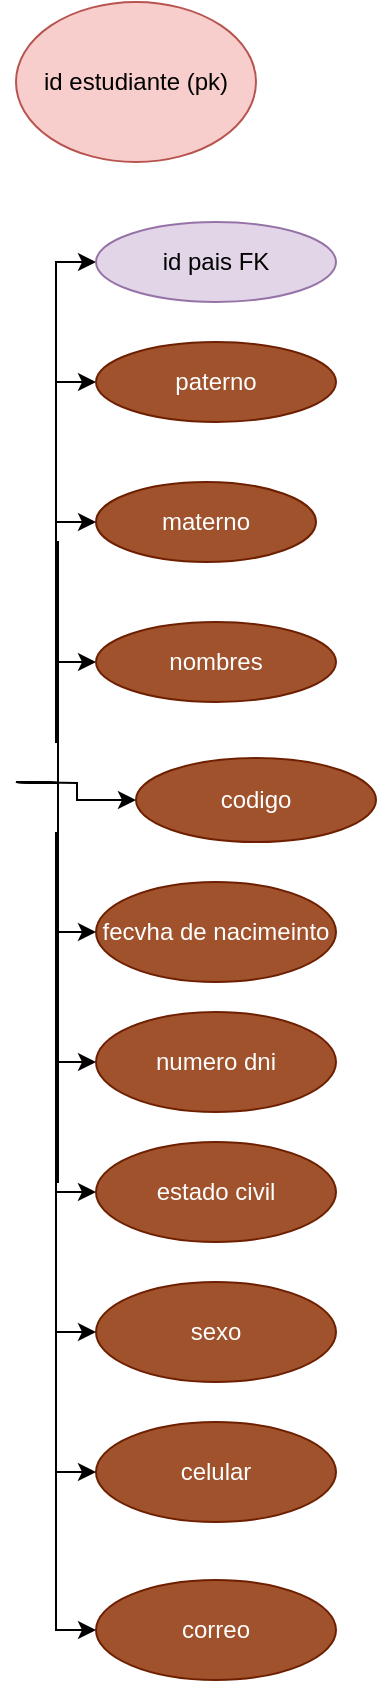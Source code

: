 <mxfile version="24.7.12" pages="2">
  <diagram name="Página-1" id="HsXUYqlA4r5bQibLdjKQ">
    <mxGraphModel dx="2416" dy="3300" grid="0" gridSize="10" guides="1" tooltips="1" connect="1" arrows="1" fold="1" page="0" pageScale="1" pageWidth="827" pageHeight="1169" math="0" shadow="0">
      <root>
        <mxCell id="0" />
        <mxCell id="1" parent="0" />
        <mxCell id="j7jwSbEpi3qf2xUcDxor-1" style="edgeStyle=orthogonalEdgeStyle;rounded=0;orthogonalLoop=1;jettySize=auto;html=1;entryX=0;entryY=0.5;entryDx=0;entryDy=0;" edge="1" parent="1" target="j7jwSbEpi3qf2xUcDxor-14">
          <mxGeometry relative="1" as="geometry">
            <mxPoint x="610" y="470" as="sourcePoint" />
          </mxGeometry>
        </mxCell>
        <mxCell id="j7jwSbEpi3qf2xUcDxor-2" style="edgeStyle=orthogonalEdgeStyle;rounded=0;orthogonalLoop=1;jettySize=auto;html=1;entryX=0;entryY=0.5;entryDx=0;entryDy=0;" edge="1" parent="1" target="j7jwSbEpi3qf2xUcDxor-16">
          <mxGeometry relative="1" as="geometry">
            <mxPoint x="610" y="470" as="sourcePoint" />
          </mxGeometry>
        </mxCell>
        <mxCell id="j7jwSbEpi3qf2xUcDxor-3" style="edgeStyle=orthogonalEdgeStyle;rounded=0;orthogonalLoop=1;jettySize=auto;html=1;entryX=0;entryY=0.5;entryDx=0;entryDy=0;" edge="1" parent="1" target="j7jwSbEpi3qf2xUcDxor-17">
          <mxGeometry relative="1" as="geometry">
            <mxPoint x="610" y="470" as="sourcePoint" />
          </mxGeometry>
        </mxCell>
        <mxCell id="j7jwSbEpi3qf2xUcDxor-4" style="edgeStyle=orthogonalEdgeStyle;rounded=0;orthogonalLoop=1;jettySize=auto;html=1;entryX=0;entryY=0.5;entryDx=0;entryDy=0;" edge="1" parent="1" target="j7jwSbEpi3qf2xUcDxor-15">
          <mxGeometry relative="1" as="geometry">
            <mxPoint x="610" y="470" as="sourcePoint" />
          </mxGeometry>
        </mxCell>
        <mxCell id="j7jwSbEpi3qf2xUcDxor-5" style="edgeStyle=orthogonalEdgeStyle;rounded=0;orthogonalLoop=1;jettySize=auto;html=1;entryX=0;entryY=0.5;entryDx=0;entryDy=0;" edge="1" parent="1" target="j7jwSbEpi3qf2xUcDxor-12">
          <mxGeometry relative="1" as="geometry">
            <mxPoint x="610" y="470" as="sourcePoint" />
          </mxGeometry>
        </mxCell>
        <mxCell id="j7jwSbEpi3qf2xUcDxor-6" style="edgeStyle=orthogonalEdgeStyle;rounded=0;orthogonalLoop=1;jettySize=auto;html=1;entryX=0;entryY=0.5;entryDx=0;entryDy=0;" edge="1" parent="1" target="j7jwSbEpi3qf2xUcDxor-18">
          <mxGeometry relative="1" as="geometry">
            <mxPoint x="610" y="470" as="sourcePoint" />
          </mxGeometry>
        </mxCell>
        <mxCell id="j7jwSbEpi3qf2xUcDxor-7" style="edgeStyle=orthogonalEdgeStyle;rounded=0;orthogonalLoop=1;jettySize=auto;html=1;entryX=0;entryY=0.5;entryDx=0;entryDy=0;" edge="1" parent="1" target="j7jwSbEpi3qf2xUcDxor-20">
          <mxGeometry relative="1" as="geometry">
            <mxPoint x="610" y="470" as="sourcePoint" />
          </mxGeometry>
        </mxCell>
        <mxCell id="j7jwSbEpi3qf2xUcDxor-8" style="edgeStyle=orthogonalEdgeStyle;rounded=0;orthogonalLoop=1;jettySize=auto;html=1;entryX=0;entryY=0.5;entryDx=0;entryDy=0;" edge="1" parent="1" target="j7jwSbEpi3qf2xUcDxor-19">
          <mxGeometry relative="1" as="geometry">
            <mxPoint x="610" y="470" as="sourcePoint" />
          </mxGeometry>
        </mxCell>
        <mxCell id="j7jwSbEpi3qf2xUcDxor-9" style="edgeStyle=orthogonalEdgeStyle;rounded=0;orthogonalLoop=1;jettySize=auto;html=1;entryX=0;entryY=0.5;entryDx=0;entryDy=0;" edge="1" parent="1" target="j7jwSbEpi3qf2xUcDxor-21">
          <mxGeometry relative="1" as="geometry">
            <mxPoint x="610" y="470" as="sourcePoint" />
          </mxGeometry>
        </mxCell>
        <mxCell id="j7jwSbEpi3qf2xUcDxor-10" style="edgeStyle=orthogonalEdgeStyle;rounded=0;orthogonalLoop=1;jettySize=auto;html=1;entryX=0;entryY=0.5;entryDx=0;entryDy=0;" edge="1" parent="1" target="j7jwSbEpi3qf2xUcDxor-23">
          <mxGeometry relative="1" as="geometry">
            <mxPoint x="560" y="210" as="targetPoint" />
            <mxPoint x="610" y="470" as="sourcePoint" />
          </mxGeometry>
        </mxCell>
        <mxCell id="j7jwSbEpi3qf2xUcDxor-11" value="id estudiante (pk)" style="ellipse;whiteSpace=wrap;html=1;fillColor=#f8cecc;strokeColor=#b85450;" vertex="1" parent="1">
          <mxGeometry x="610" y="80" width="120" height="80" as="geometry" />
        </mxCell>
        <mxCell id="j7jwSbEpi3qf2xUcDxor-12" value="fecvha de nacimeinto" style="ellipse;whiteSpace=wrap;html=1;fillColor=#a0522d;strokeColor=#6D1F00;fontColor=#ffffff;" vertex="1" parent="1">
          <mxGeometry x="650" y="520" width="120" height="50" as="geometry" />
        </mxCell>
        <mxCell id="j7jwSbEpi3qf2xUcDxor-13" value="celular" style="ellipse;whiteSpace=wrap;html=1;fillColor=#a0522d;strokeColor=#6D1F00;fontColor=#ffffff;" vertex="1" parent="1">
          <mxGeometry x="650" y="790" width="120" height="50" as="geometry" />
        </mxCell>
        <mxCell id="j7jwSbEpi3qf2xUcDxor-14" value="paterno" style="ellipse;whiteSpace=wrap;html=1;fillColor=#a0522d;strokeColor=#6D1F00;fontColor=#ffffff;" vertex="1" parent="1">
          <mxGeometry x="650" y="250" width="120" height="40" as="geometry" />
        </mxCell>
        <mxCell id="j7jwSbEpi3qf2xUcDxor-15" value="codigo" style="ellipse;whiteSpace=wrap;html=1;fillColor=#a0522d;strokeColor=#6D1F00;fontColor=#ffffff;" vertex="1" parent="1">
          <mxGeometry x="670" y="458" width="120" height="42" as="geometry" />
        </mxCell>
        <mxCell id="j7jwSbEpi3qf2xUcDxor-16" value="materno" style="ellipse;whiteSpace=wrap;html=1;fillColor=#a0522d;strokeColor=#6D1F00;fontColor=#ffffff;" vertex="1" parent="1">
          <mxGeometry x="650" y="320" width="110" height="40" as="geometry" />
        </mxCell>
        <mxCell id="j7jwSbEpi3qf2xUcDxor-17" value="nombres" style="ellipse;whiteSpace=wrap;html=1;fillColor=#a0522d;strokeColor=#6D1F00;fontColor=#ffffff;" vertex="1" parent="1">
          <mxGeometry x="650" y="390" width="120" height="40" as="geometry" />
        </mxCell>
        <mxCell id="j7jwSbEpi3qf2xUcDxor-18" value="numero dni" style="ellipse;whiteSpace=wrap;html=1;fillColor=#a0522d;strokeColor=#6D1F00;fontColor=#ffffff;" vertex="1" parent="1">
          <mxGeometry x="650" y="585" width="120" height="50" as="geometry" />
        </mxCell>
        <mxCell id="j7jwSbEpi3qf2xUcDxor-19" value="sexo" style="ellipse;whiteSpace=wrap;html=1;fillColor=#a0522d;strokeColor=#6D1F00;fontColor=#ffffff;" vertex="1" parent="1">
          <mxGeometry x="650" y="720" width="120" height="50" as="geometry" />
        </mxCell>
        <mxCell id="j7jwSbEpi3qf2xUcDxor-20" value="estado civil" style="ellipse;whiteSpace=wrap;html=1;fillColor=#a0522d;strokeColor=#6D1F00;fontColor=#ffffff;" vertex="1" parent="1">
          <mxGeometry x="650" y="650" width="120" height="50" as="geometry" />
        </mxCell>
        <mxCell id="j7jwSbEpi3qf2xUcDxor-21" value="correo" style="ellipse;whiteSpace=wrap;html=1;fillColor=#a0522d;strokeColor=#6D1F00;fontColor=#ffffff;" vertex="1" parent="1">
          <mxGeometry x="650" y="869" width="120" height="50" as="geometry" />
        </mxCell>
        <mxCell id="j7jwSbEpi3qf2xUcDxor-22" style="edgeStyle=orthogonalEdgeStyle;rounded=0;orthogonalLoop=1;jettySize=auto;html=1;entryX=0;entryY=0.5;entryDx=0;entryDy=0;" edge="1" parent="1" target="j7jwSbEpi3qf2xUcDxor-13">
          <mxGeometry relative="1" as="geometry">
            <mxPoint x="610" y="470" as="sourcePoint" />
          </mxGeometry>
        </mxCell>
        <mxCell id="j7jwSbEpi3qf2xUcDxor-23" value="id pais FK" style="ellipse;whiteSpace=wrap;html=1;fillColor=#e1d5e7;strokeColor=#9673a6;" vertex="1" parent="1">
          <mxGeometry x="650" y="190" width="120" height="40" as="geometry" />
        </mxCell>
      </root>
    </mxGraphModel>
  </diagram>
  <diagram id="nbcNRz5ty80uXnJyWZV2" name="Página-2">
    <mxGraphModel dx="704" dy="825" grid="0" gridSize="10" guides="1" tooltips="1" connect="1" arrows="1" fold="1" page="0" pageScale="1" pageWidth="827" pageHeight="1169" math="0" shadow="0">
      <root>
        <mxCell id="0" />
        <mxCell id="1" parent="0" />
      </root>
    </mxGraphModel>
  </diagram>
</mxfile>
